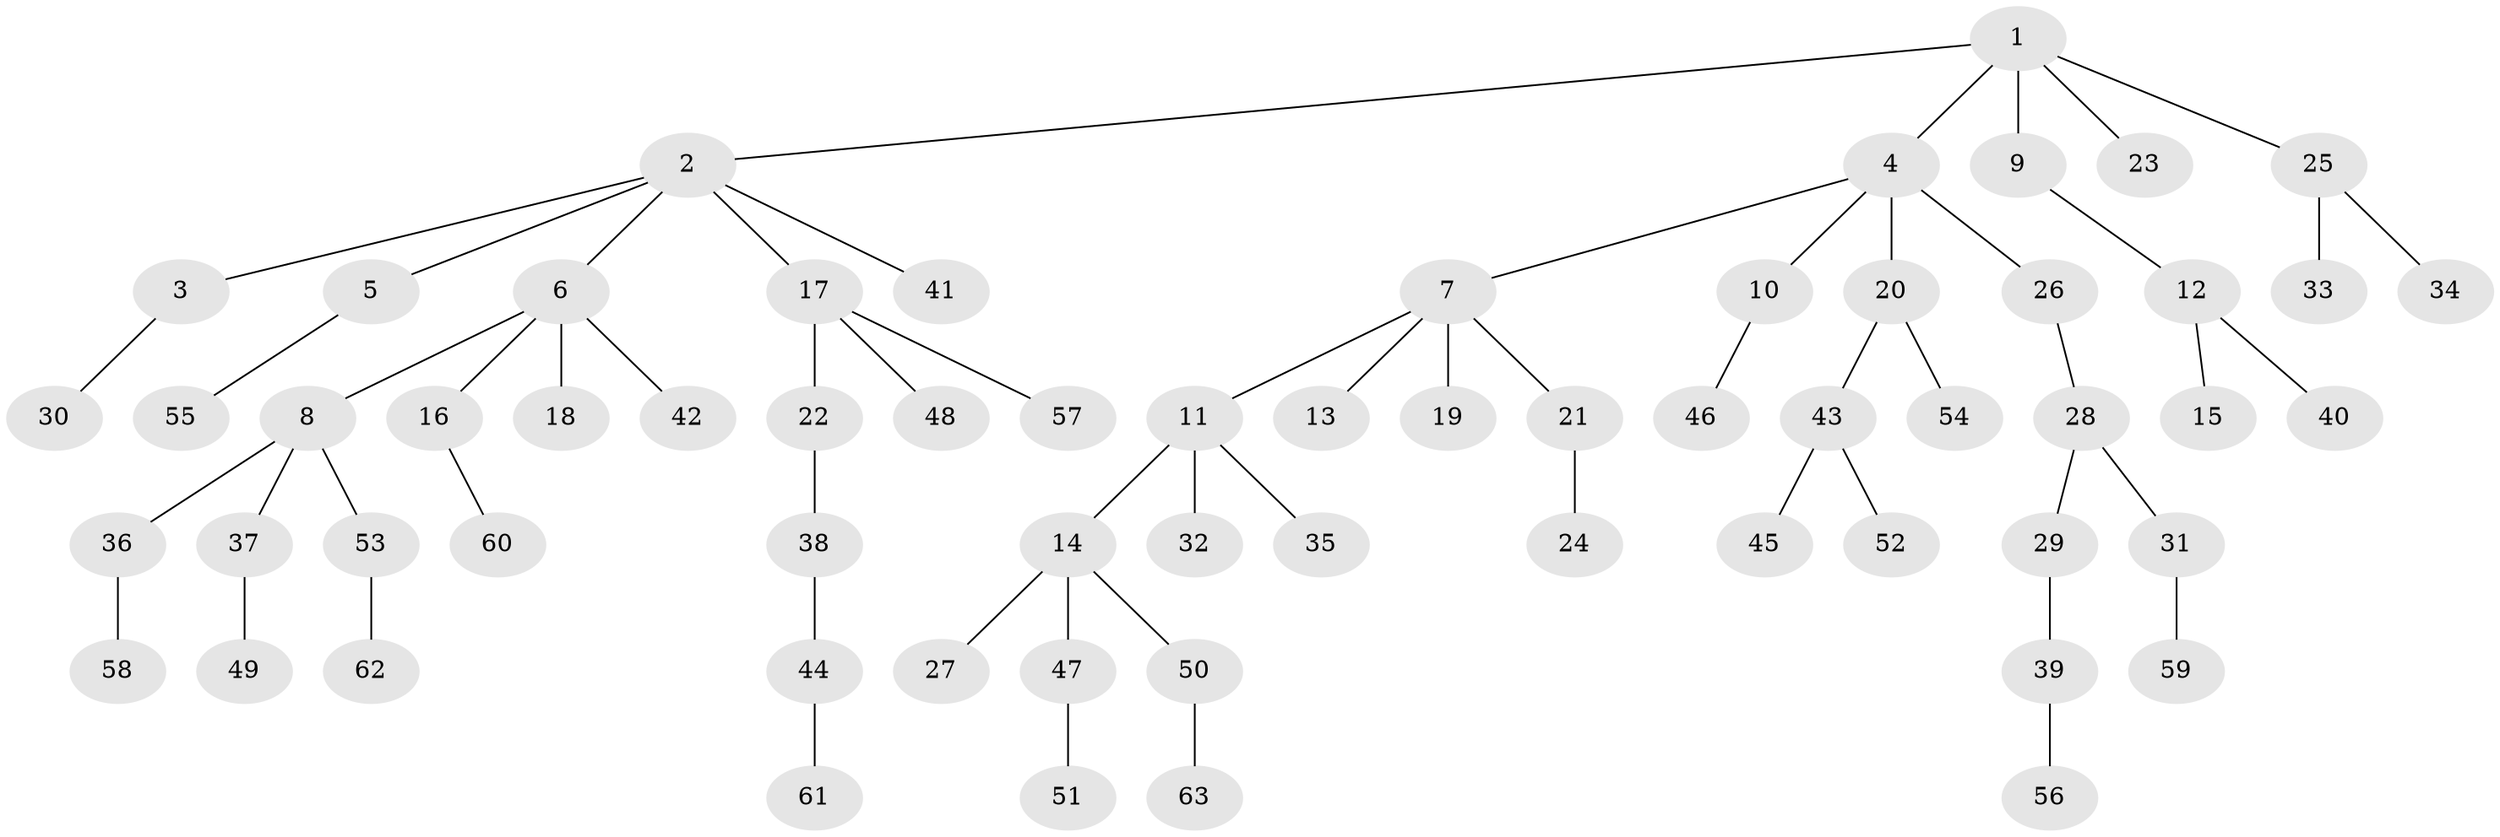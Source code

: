 // coarse degree distribution, {9: 0.02702702702702703, 2: 0.24324324324324326, 5: 0.02702702702702703, 1: 0.5675675675675675, 4: 0.10810810810810811, 3: 0.02702702702702703}
// Generated by graph-tools (version 1.1) at 2025/19/03/04/25 18:19:19]
// undirected, 63 vertices, 62 edges
graph export_dot {
graph [start="1"]
  node [color=gray90,style=filled];
  1;
  2;
  3;
  4;
  5;
  6;
  7;
  8;
  9;
  10;
  11;
  12;
  13;
  14;
  15;
  16;
  17;
  18;
  19;
  20;
  21;
  22;
  23;
  24;
  25;
  26;
  27;
  28;
  29;
  30;
  31;
  32;
  33;
  34;
  35;
  36;
  37;
  38;
  39;
  40;
  41;
  42;
  43;
  44;
  45;
  46;
  47;
  48;
  49;
  50;
  51;
  52;
  53;
  54;
  55;
  56;
  57;
  58;
  59;
  60;
  61;
  62;
  63;
  1 -- 2;
  1 -- 4;
  1 -- 9;
  1 -- 23;
  1 -- 25;
  2 -- 3;
  2 -- 5;
  2 -- 6;
  2 -- 17;
  2 -- 41;
  3 -- 30;
  4 -- 7;
  4 -- 10;
  4 -- 20;
  4 -- 26;
  5 -- 55;
  6 -- 8;
  6 -- 16;
  6 -- 18;
  6 -- 42;
  7 -- 11;
  7 -- 13;
  7 -- 19;
  7 -- 21;
  8 -- 36;
  8 -- 37;
  8 -- 53;
  9 -- 12;
  10 -- 46;
  11 -- 14;
  11 -- 32;
  11 -- 35;
  12 -- 15;
  12 -- 40;
  14 -- 27;
  14 -- 47;
  14 -- 50;
  16 -- 60;
  17 -- 22;
  17 -- 48;
  17 -- 57;
  20 -- 43;
  20 -- 54;
  21 -- 24;
  22 -- 38;
  25 -- 33;
  25 -- 34;
  26 -- 28;
  28 -- 29;
  28 -- 31;
  29 -- 39;
  31 -- 59;
  36 -- 58;
  37 -- 49;
  38 -- 44;
  39 -- 56;
  43 -- 45;
  43 -- 52;
  44 -- 61;
  47 -- 51;
  50 -- 63;
  53 -- 62;
}
